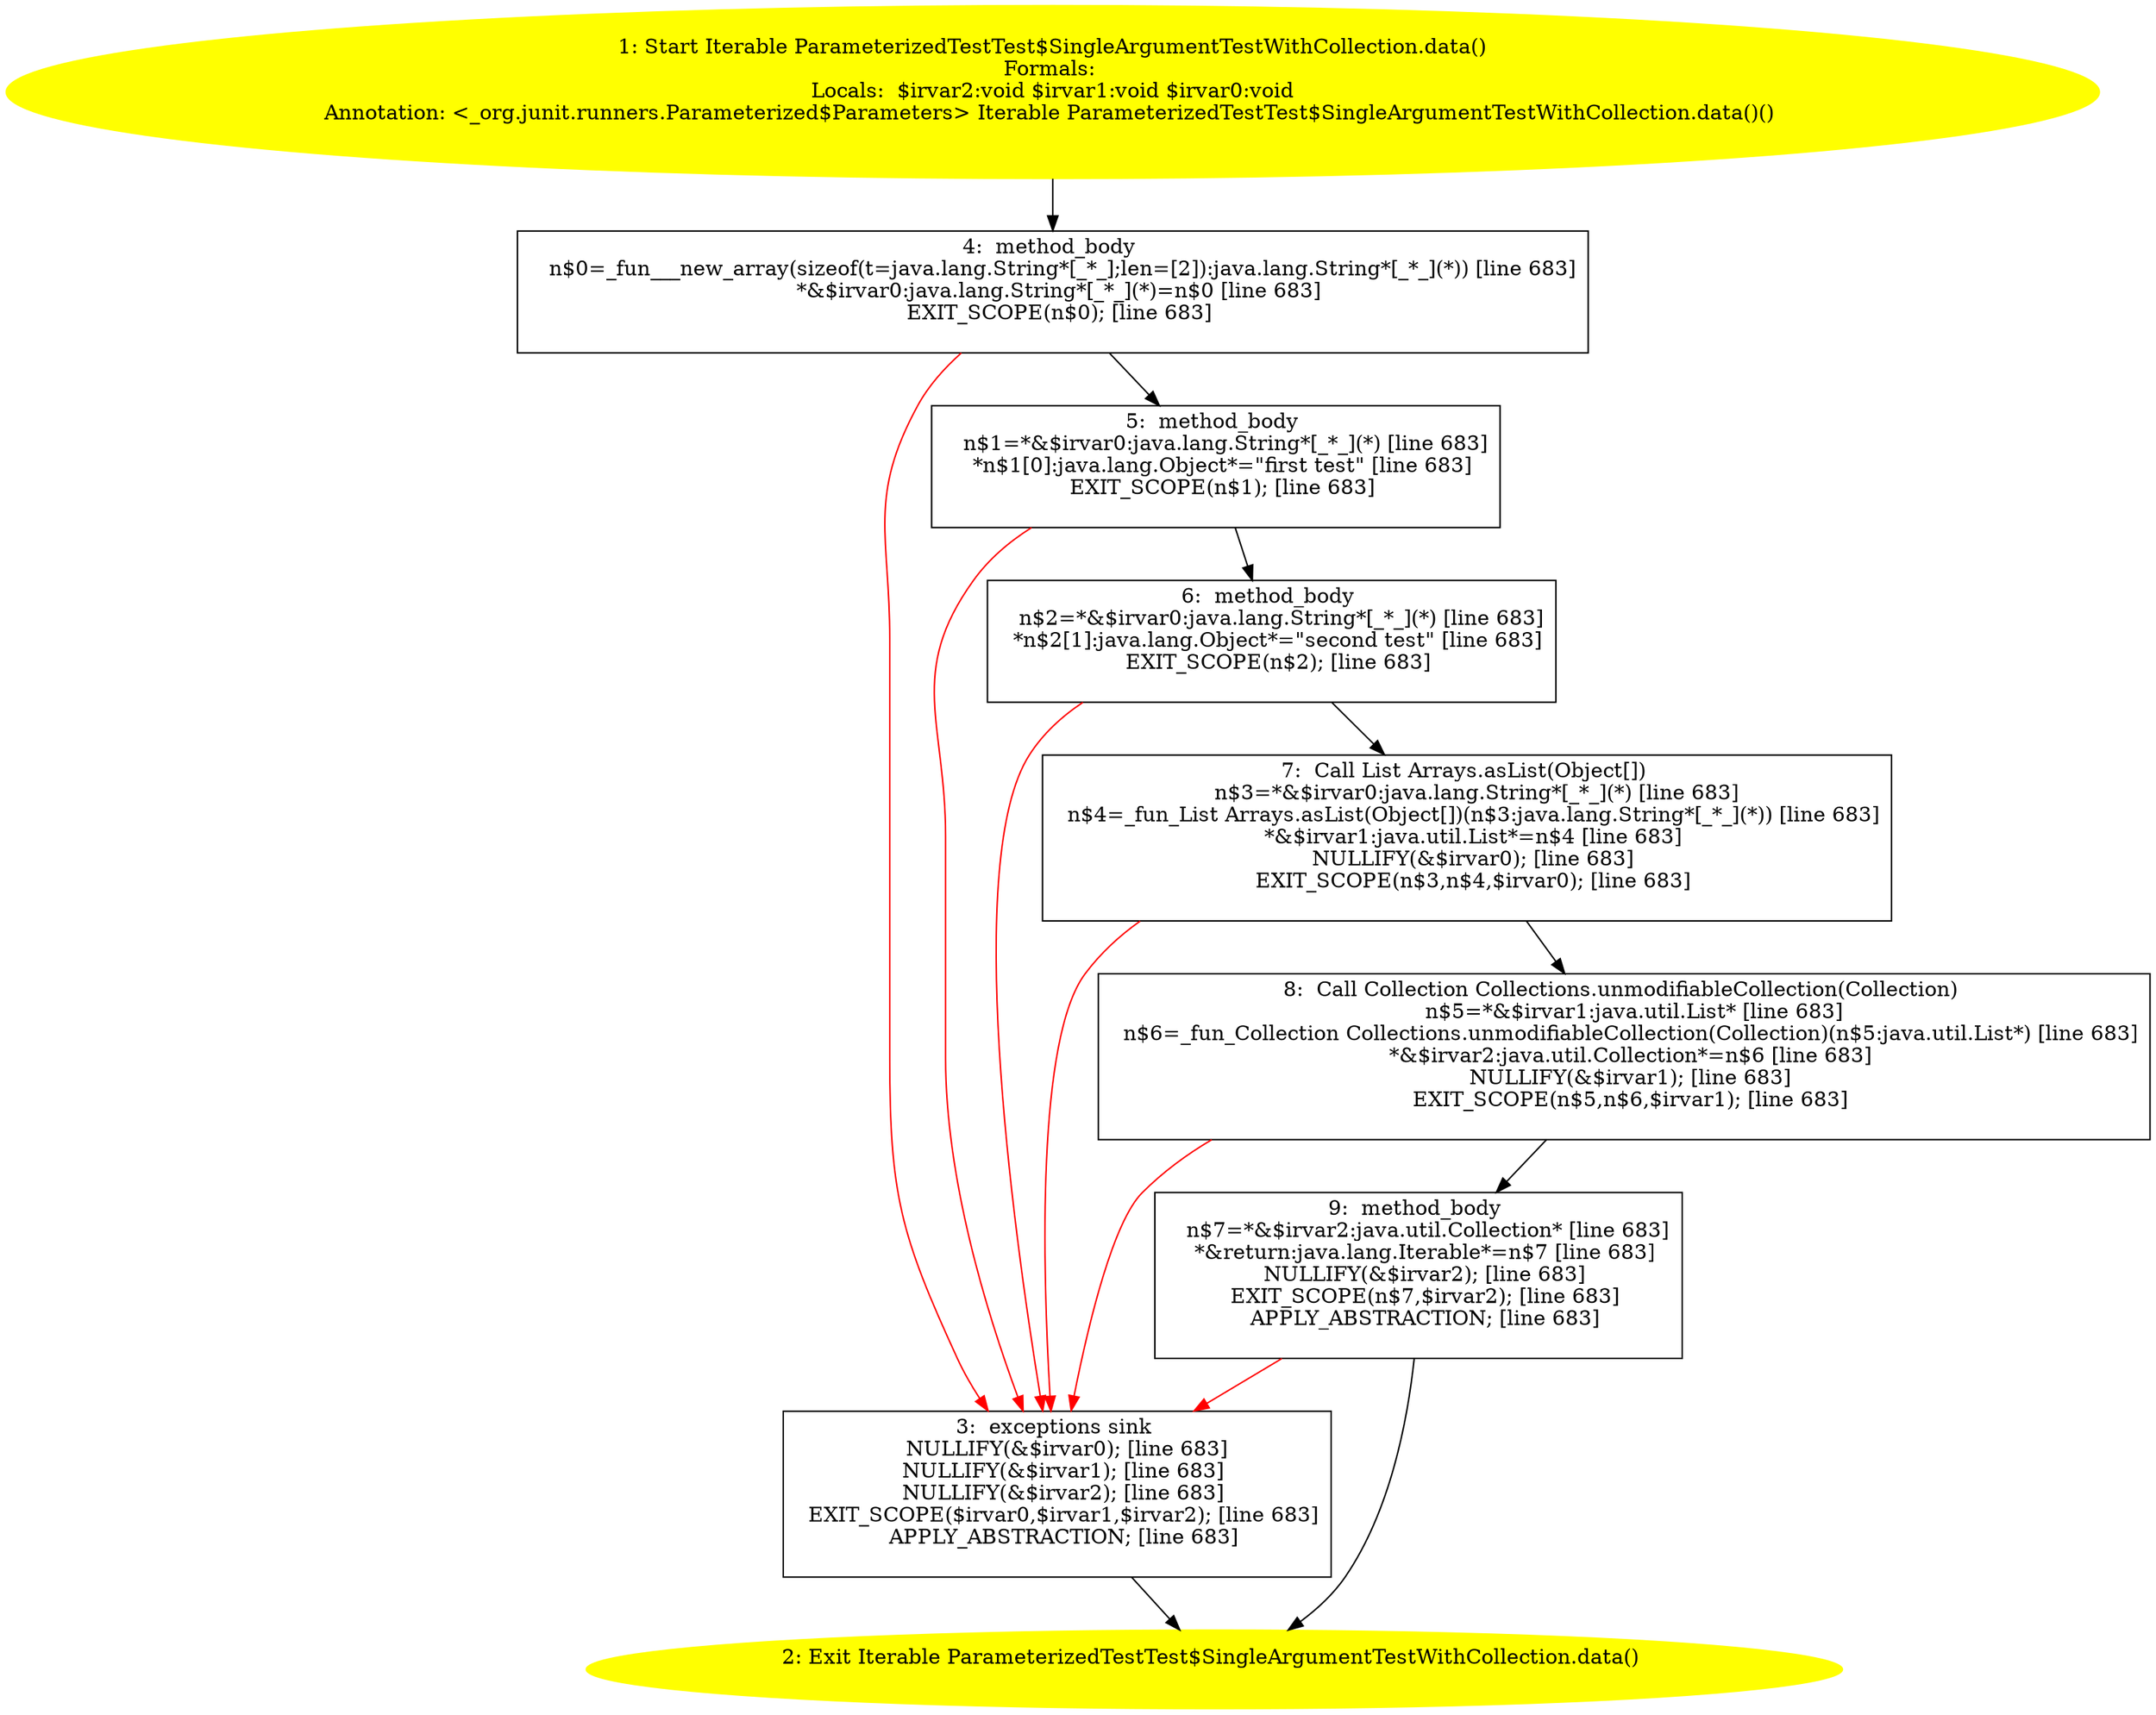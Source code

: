 /* @generated */
digraph cfg {
"org.junit.tests.running.classes.ParameterizedTestTest$SingleArgumentTestWithCollection.data():java.l.e6006547da238d749b33a74d1de83e83_1" [label="1: Start Iterable ParameterizedTestTest$SingleArgumentTestWithCollection.data()\nFormals: \nLocals:  $irvar2:void $irvar1:void $irvar0:void\nAnnotation: <_org.junit.runners.Parameterized$Parameters> Iterable ParameterizedTestTest$SingleArgumentTestWithCollection.data()() \n  " color=yellow style=filled]
	

	 "org.junit.tests.running.classes.ParameterizedTestTest$SingleArgumentTestWithCollection.data():java.l.e6006547da238d749b33a74d1de83e83_1" -> "org.junit.tests.running.classes.ParameterizedTestTest$SingleArgumentTestWithCollection.data():java.l.e6006547da238d749b33a74d1de83e83_4" ;
"org.junit.tests.running.classes.ParameterizedTestTest$SingleArgumentTestWithCollection.data():java.l.e6006547da238d749b33a74d1de83e83_2" [label="2: Exit Iterable ParameterizedTestTest$SingleArgumentTestWithCollection.data() \n  " color=yellow style=filled]
	

"org.junit.tests.running.classes.ParameterizedTestTest$SingleArgumentTestWithCollection.data():java.l.e6006547da238d749b33a74d1de83e83_3" [label="3:  exceptions sink \n   NULLIFY(&$irvar0); [line 683]\n  NULLIFY(&$irvar1); [line 683]\n  NULLIFY(&$irvar2); [line 683]\n  EXIT_SCOPE($irvar0,$irvar1,$irvar2); [line 683]\n  APPLY_ABSTRACTION; [line 683]\n " shape="box"]
	

	 "org.junit.tests.running.classes.ParameterizedTestTest$SingleArgumentTestWithCollection.data():java.l.e6006547da238d749b33a74d1de83e83_3" -> "org.junit.tests.running.classes.ParameterizedTestTest$SingleArgumentTestWithCollection.data():java.l.e6006547da238d749b33a74d1de83e83_2" ;
"org.junit.tests.running.classes.ParameterizedTestTest$SingleArgumentTestWithCollection.data():java.l.e6006547da238d749b33a74d1de83e83_4" [label="4:  method_body \n   n$0=_fun___new_array(sizeof(t=java.lang.String*[_*_];len=[2]):java.lang.String*[_*_](*)) [line 683]\n  *&$irvar0:java.lang.String*[_*_](*)=n$0 [line 683]\n  EXIT_SCOPE(n$0); [line 683]\n " shape="box"]
	

	 "org.junit.tests.running.classes.ParameterizedTestTest$SingleArgumentTestWithCollection.data():java.l.e6006547da238d749b33a74d1de83e83_4" -> "org.junit.tests.running.classes.ParameterizedTestTest$SingleArgumentTestWithCollection.data():java.l.e6006547da238d749b33a74d1de83e83_5" ;
	 "org.junit.tests.running.classes.ParameterizedTestTest$SingleArgumentTestWithCollection.data():java.l.e6006547da238d749b33a74d1de83e83_4" -> "org.junit.tests.running.classes.ParameterizedTestTest$SingleArgumentTestWithCollection.data():java.l.e6006547da238d749b33a74d1de83e83_3" [color="red" ];
"org.junit.tests.running.classes.ParameterizedTestTest$SingleArgumentTestWithCollection.data():java.l.e6006547da238d749b33a74d1de83e83_5" [label="5:  method_body \n   n$1=*&$irvar0:java.lang.String*[_*_](*) [line 683]\n  *n$1[0]:java.lang.Object*=\"first test\" [line 683]\n  EXIT_SCOPE(n$1); [line 683]\n " shape="box"]
	

	 "org.junit.tests.running.classes.ParameterizedTestTest$SingleArgumentTestWithCollection.data():java.l.e6006547da238d749b33a74d1de83e83_5" -> "org.junit.tests.running.classes.ParameterizedTestTest$SingleArgumentTestWithCollection.data():java.l.e6006547da238d749b33a74d1de83e83_6" ;
	 "org.junit.tests.running.classes.ParameterizedTestTest$SingleArgumentTestWithCollection.data():java.l.e6006547da238d749b33a74d1de83e83_5" -> "org.junit.tests.running.classes.ParameterizedTestTest$SingleArgumentTestWithCollection.data():java.l.e6006547da238d749b33a74d1de83e83_3" [color="red" ];
"org.junit.tests.running.classes.ParameterizedTestTest$SingleArgumentTestWithCollection.data():java.l.e6006547da238d749b33a74d1de83e83_6" [label="6:  method_body \n   n$2=*&$irvar0:java.lang.String*[_*_](*) [line 683]\n  *n$2[1]:java.lang.Object*=\"second test\" [line 683]\n  EXIT_SCOPE(n$2); [line 683]\n " shape="box"]
	

	 "org.junit.tests.running.classes.ParameterizedTestTest$SingleArgumentTestWithCollection.data():java.l.e6006547da238d749b33a74d1de83e83_6" -> "org.junit.tests.running.classes.ParameterizedTestTest$SingleArgumentTestWithCollection.data():java.l.e6006547da238d749b33a74d1de83e83_7" ;
	 "org.junit.tests.running.classes.ParameterizedTestTest$SingleArgumentTestWithCollection.data():java.l.e6006547da238d749b33a74d1de83e83_6" -> "org.junit.tests.running.classes.ParameterizedTestTest$SingleArgumentTestWithCollection.data():java.l.e6006547da238d749b33a74d1de83e83_3" [color="red" ];
"org.junit.tests.running.classes.ParameterizedTestTest$SingleArgumentTestWithCollection.data():java.l.e6006547da238d749b33a74d1de83e83_7" [label="7:  Call List Arrays.asList(Object[]) \n   n$3=*&$irvar0:java.lang.String*[_*_](*) [line 683]\n  n$4=_fun_List Arrays.asList(Object[])(n$3:java.lang.String*[_*_](*)) [line 683]\n  *&$irvar1:java.util.List*=n$4 [line 683]\n  NULLIFY(&$irvar0); [line 683]\n  EXIT_SCOPE(n$3,n$4,$irvar0); [line 683]\n " shape="box"]
	

	 "org.junit.tests.running.classes.ParameterizedTestTest$SingleArgumentTestWithCollection.data():java.l.e6006547da238d749b33a74d1de83e83_7" -> "org.junit.tests.running.classes.ParameterizedTestTest$SingleArgumentTestWithCollection.data():java.l.e6006547da238d749b33a74d1de83e83_8" ;
	 "org.junit.tests.running.classes.ParameterizedTestTest$SingleArgumentTestWithCollection.data():java.l.e6006547da238d749b33a74d1de83e83_7" -> "org.junit.tests.running.classes.ParameterizedTestTest$SingleArgumentTestWithCollection.data():java.l.e6006547da238d749b33a74d1de83e83_3" [color="red" ];
"org.junit.tests.running.classes.ParameterizedTestTest$SingleArgumentTestWithCollection.data():java.l.e6006547da238d749b33a74d1de83e83_8" [label="8:  Call Collection Collections.unmodifiableCollection(Collection) \n   n$5=*&$irvar1:java.util.List* [line 683]\n  n$6=_fun_Collection Collections.unmodifiableCollection(Collection)(n$5:java.util.List*) [line 683]\n  *&$irvar2:java.util.Collection*=n$6 [line 683]\n  NULLIFY(&$irvar1); [line 683]\n  EXIT_SCOPE(n$5,n$6,$irvar1); [line 683]\n " shape="box"]
	

	 "org.junit.tests.running.classes.ParameterizedTestTest$SingleArgumentTestWithCollection.data():java.l.e6006547da238d749b33a74d1de83e83_8" -> "org.junit.tests.running.classes.ParameterizedTestTest$SingleArgumentTestWithCollection.data():java.l.e6006547da238d749b33a74d1de83e83_9" ;
	 "org.junit.tests.running.classes.ParameterizedTestTest$SingleArgumentTestWithCollection.data():java.l.e6006547da238d749b33a74d1de83e83_8" -> "org.junit.tests.running.classes.ParameterizedTestTest$SingleArgumentTestWithCollection.data():java.l.e6006547da238d749b33a74d1de83e83_3" [color="red" ];
"org.junit.tests.running.classes.ParameterizedTestTest$SingleArgumentTestWithCollection.data():java.l.e6006547da238d749b33a74d1de83e83_9" [label="9:  method_body \n   n$7=*&$irvar2:java.util.Collection* [line 683]\n  *&return:java.lang.Iterable*=n$7 [line 683]\n  NULLIFY(&$irvar2); [line 683]\n  EXIT_SCOPE(n$7,$irvar2); [line 683]\n  APPLY_ABSTRACTION; [line 683]\n " shape="box"]
	

	 "org.junit.tests.running.classes.ParameterizedTestTest$SingleArgumentTestWithCollection.data():java.l.e6006547da238d749b33a74d1de83e83_9" -> "org.junit.tests.running.classes.ParameterizedTestTest$SingleArgumentTestWithCollection.data():java.l.e6006547da238d749b33a74d1de83e83_2" ;
	 "org.junit.tests.running.classes.ParameterizedTestTest$SingleArgumentTestWithCollection.data():java.l.e6006547da238d749b33a74d1de83e83_9" -> "org.junit.tests.running.classes.ParameterizedTestTest$SingleArgumentTestWithCollection.data():java.l.e6006547da238d749b33a74d1de83e83_3" [color="red" ];
}
